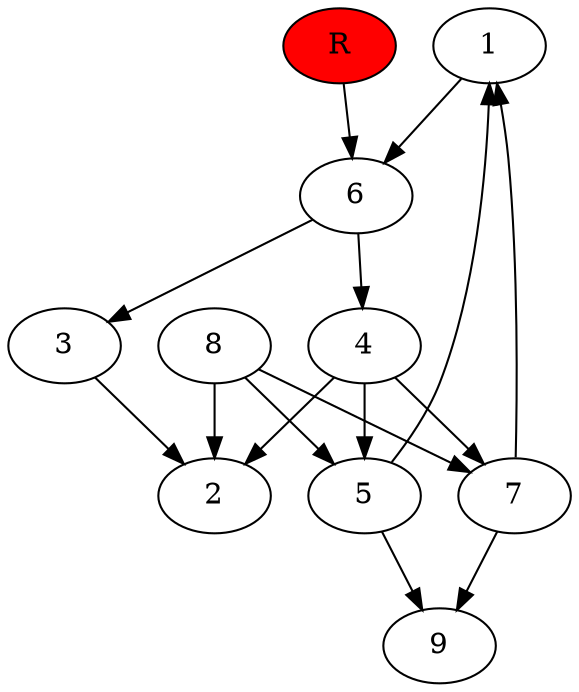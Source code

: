 digraph prb11009 {
	1
	2
	3
	4
	5
	6
	7
	8
	R [fillcolor="#ff0000" style=filled]
	1 -> 6
	3 -> 2
	4 -> 2
	4 -> 5
	4 -> 7
	5 -> 1
	5 -> 9
	6 -> 3
	6 -> 4
	7 -> 1
	7 -> 9
	8 -> 2
	8 -> 5
	8 -> 7
	R -> 6
}
